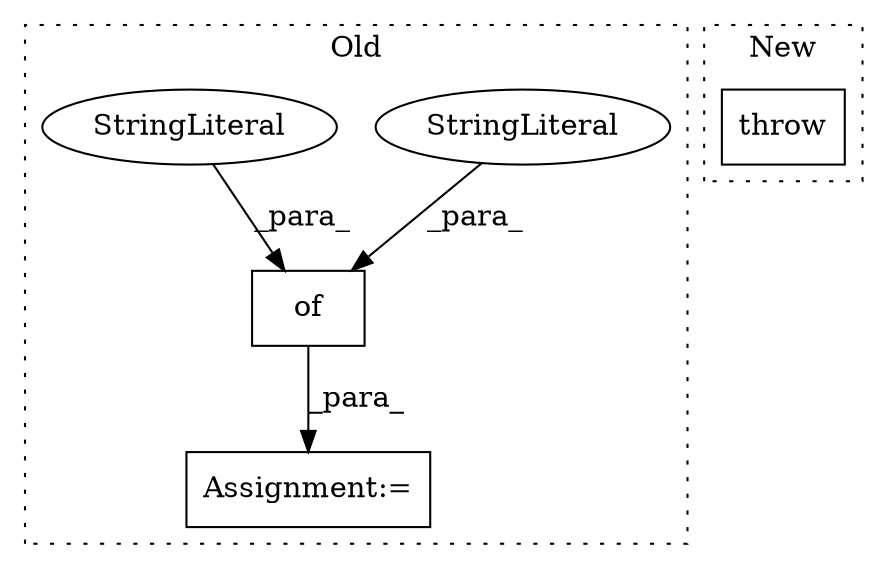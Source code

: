 digraph G {
subgraph cluster0 {
1 [label="of" a="32" s="7986,8186" l="3,1" shape="box"];
3 [label="StringLiteral" a="45" s="8105" l="26" shape="ellipse"];
4 [label="Assignment:=" a="7" s="7981" l="1" shape="box"];
5 [label="StringLiteral" a="45" s="8050" l="21" shape="ellipse"];
label = "Old";
style="dotted";
}
subgraph cluster1 {
2 [label="throw" a="53" s="5172" l="6" shape="box"];
label = "New";
style="dotted";
}
1 -> 4 [label="_para_"];
3 -> 1 [label="_para_"];
5 -> 1 [label="_para_"];
}